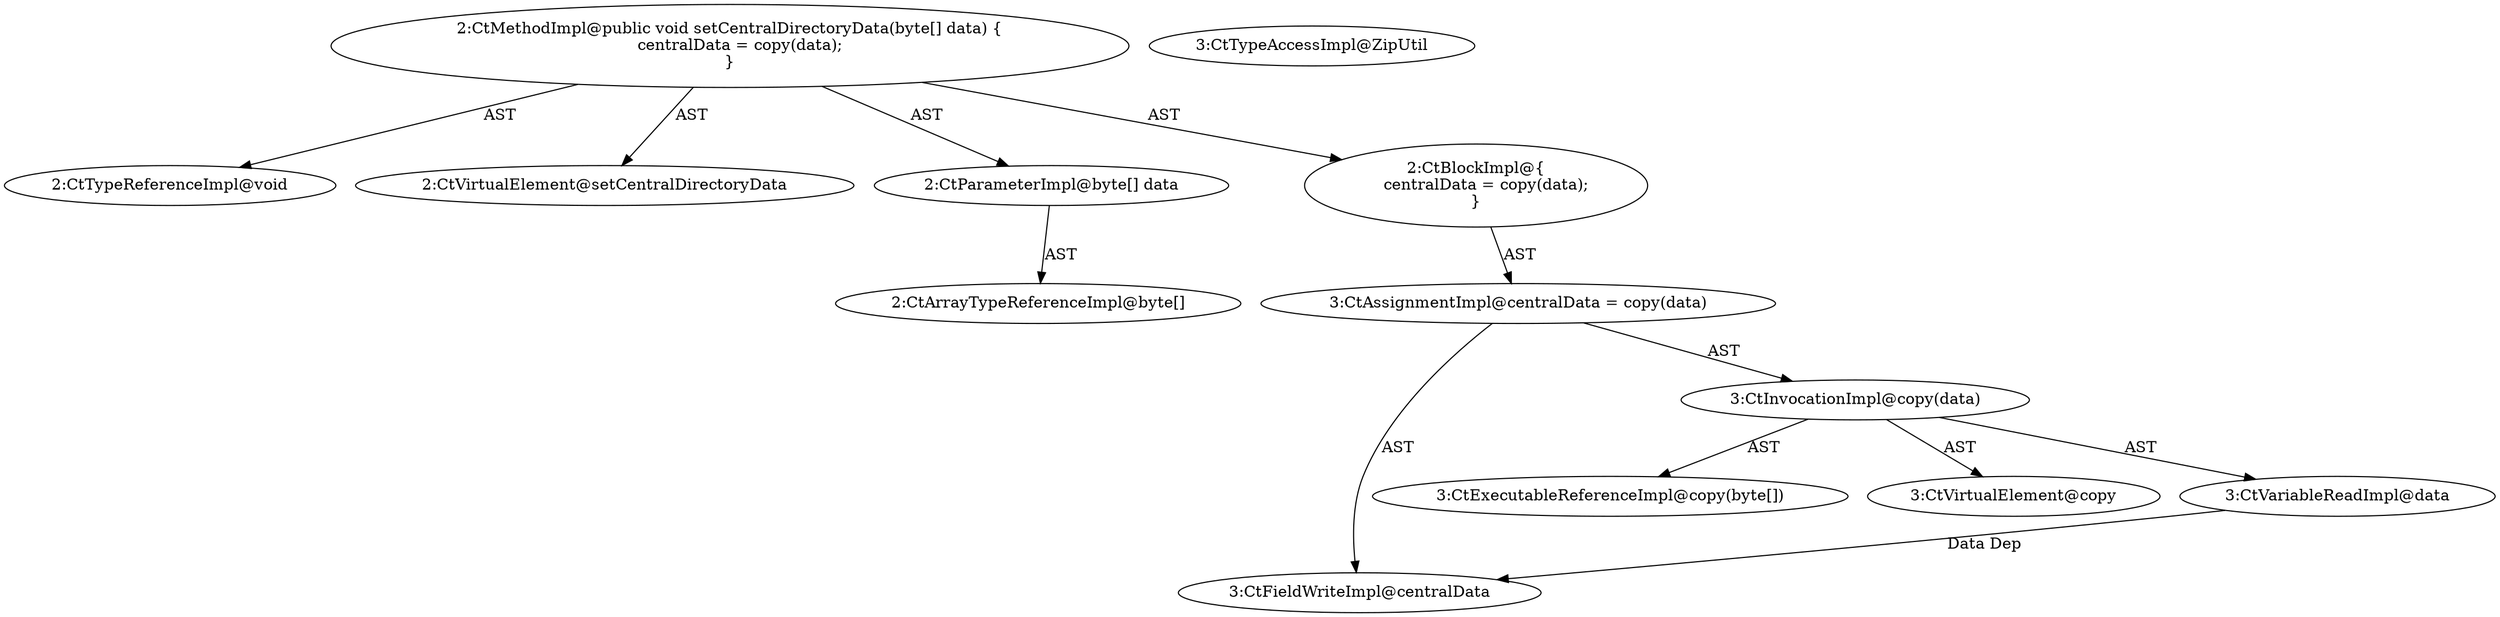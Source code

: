 digraph "setCentralDirectoryData#?,byte[]" {
0 [label="2:CtTypeReferenceImpl@void" shape=ellipse]
1 [label="2:CtVirtualElement@setCentralDirectoryData" shape=ellipse]
2 [label="2:CtParameterImpl@byte[] data" shape=ellipse]
3 [label="2:CtArrayTypeReferenceImpl@byte[]" shape=ellipse]
4 [label="3:CtFieldWriteImpl@centralData" shape=ellipse]
5 [label="3:CtExecutableReferenceImpl@copy(byte[])" shape=ellipse]
6 [label="3:CtVirtualElement@copy" shape=ellipse]
7 [label="3:CtVariableReadImpl@data" shape=ellipse]
8 [label="3:CtInvocationImpl@copy(data)" shape=ellipse]
9 [label="3:CtAssignmentImpl@centralData = copy(data)" shape=ellipse]
10 [label="2:CtBlockImpl@\{
    centralData = copy(data);
\}" shape=ellipse]
11 [label="2:CtMethodImpl@public void setCentralDirectoryData(byte[] data) \{
    centralData = copy(data);
\}" shape=ellipse]
12 [label="3:CtTypeAccessImpl@ZipUtil" shape=ellipse]
2 -> 3 [label="AST"];
7 -> 4 [label="Data Dep"];
8 -> 6 [label="AST"];
8 -> 5 [label="AST"];
8 -> 7 [label="AST"];
9 -> 4 [label="AST"];
9 -> 8 [label="AST"];
10 -> 9 [label="AST"];
11 -> 1 [label="AST"];
11 -> 0 [label="AST"];
11 -> 2 [label="AST"];
11 -> 10 [label="AST"];
}